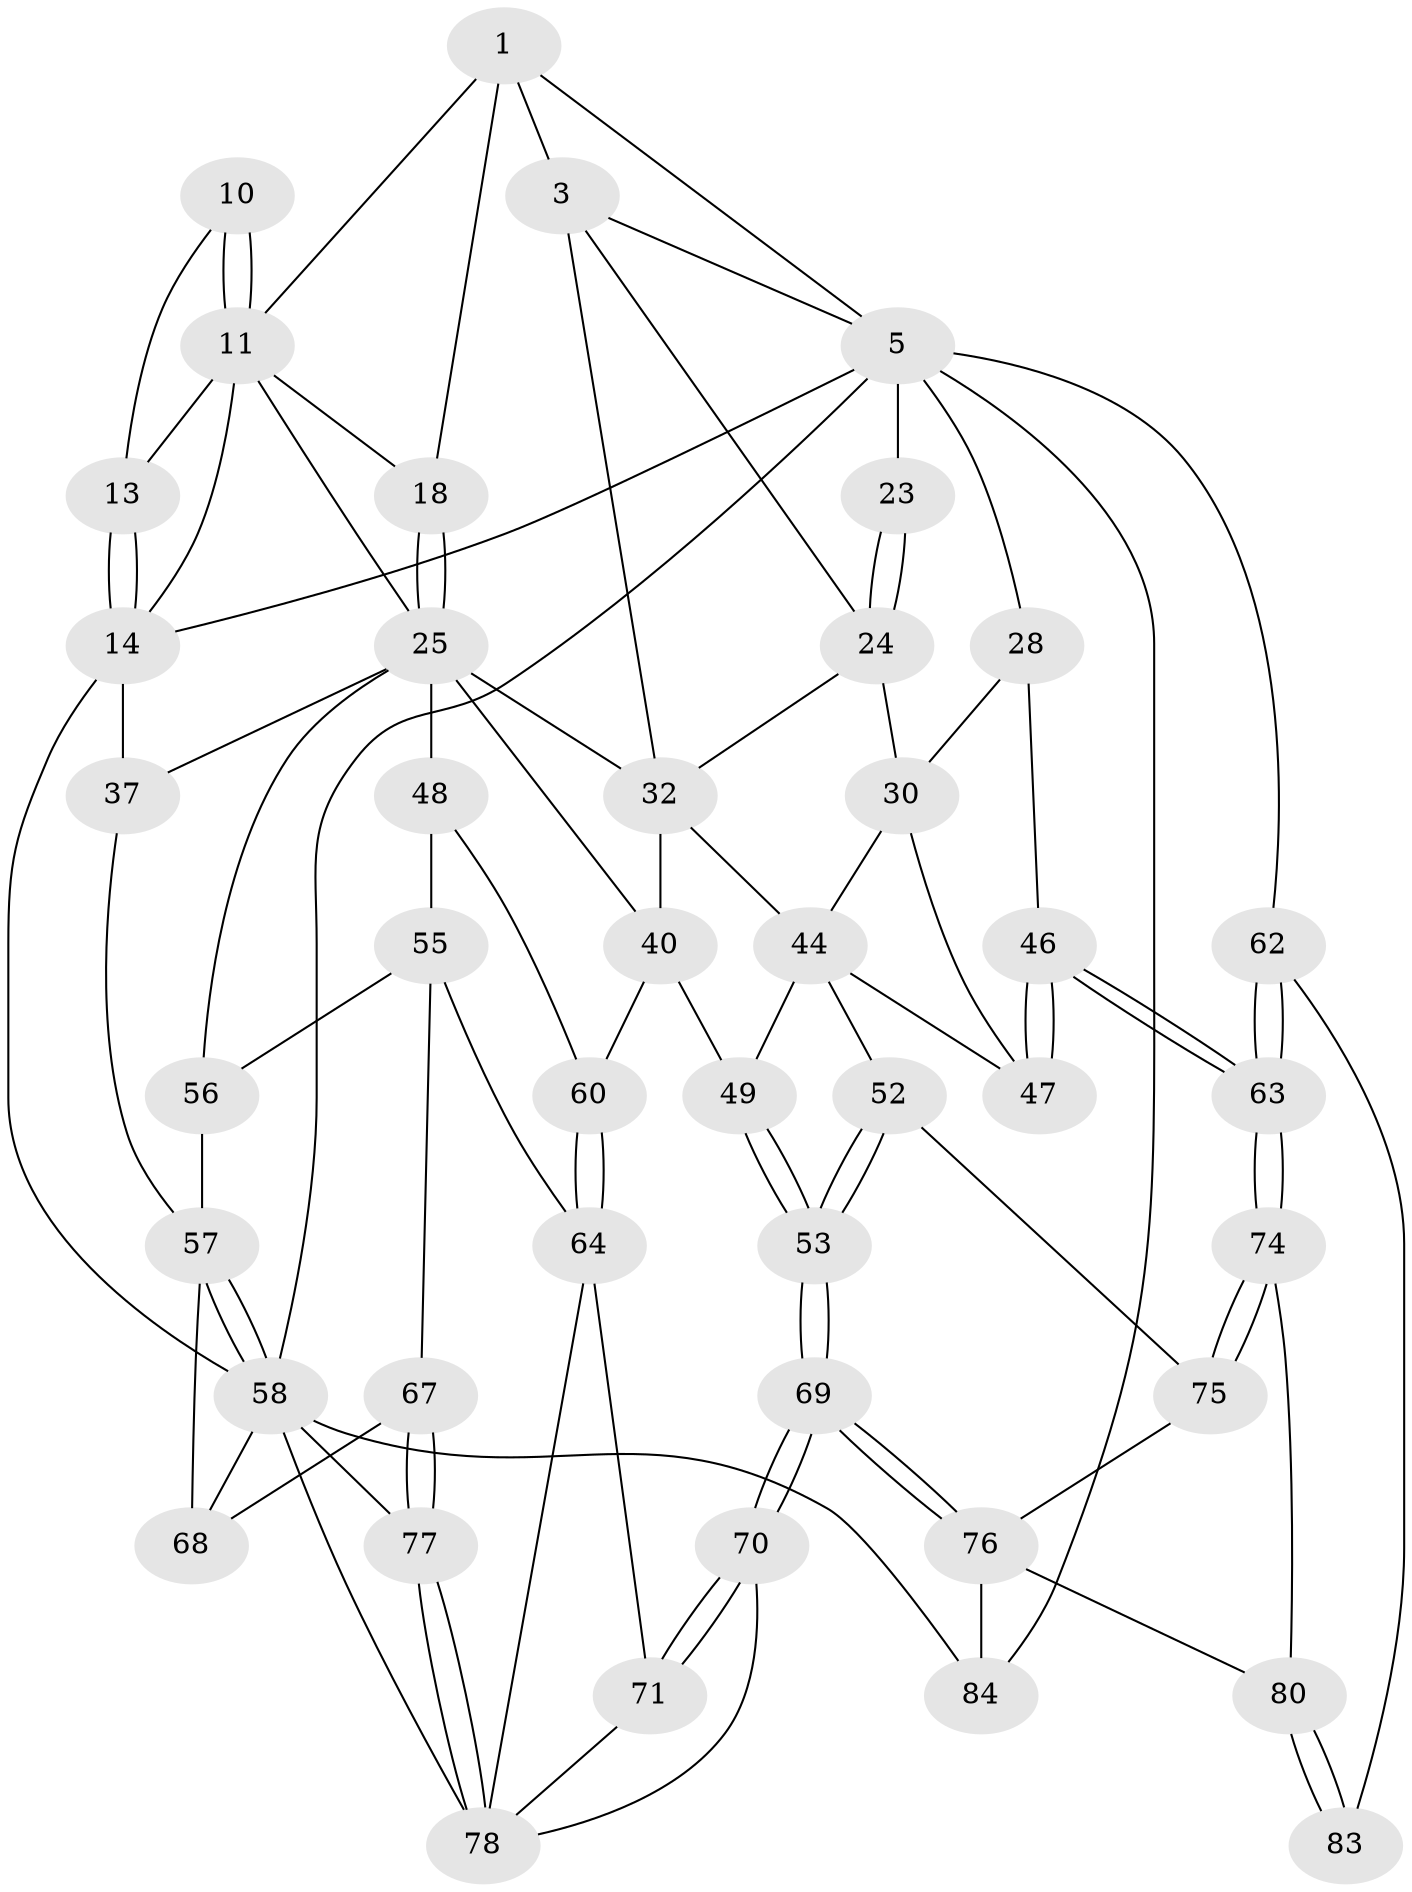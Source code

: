 // original degree distribution, {3: 0.045454545454545456, 5: 0.45454545454545453, 4: 0.23863636363636365, 6: 0.26136363636363635}
// Generated by graph-tools (version 1.1) at 2025/16/03/09/25 04:16:50]
// undirected, 44 vertices, 101 edges
graph export_dot {
graph [start="1"]
  node [color=gray90,style=filled];
  1 [pos="+0.5577187816111563+0.07249032930795042",super="+7+2"];
  3 [pos="+0.6625294545101119+0.21246442424260317",super="+4"];
  5 [pos="+1+0",super="+6+17"];
  10 [pos="+0.18560581365841147+0.12292539849004785"];
  11 [pos="+0.31211044426825685+0.2695674806710779",super="+12+19"];
  13 [pos="+0.1979571345327737+0.24900048623369656"];
  14 [pos="+0.06613168725330379+0.32137199941637606",super="+15+21"];
  18 [pos="+0.3853308984418728+0.30970157776430707"];
  23 [pos="+0.9458063378673208+0.2714800569395976"];
  24 [pos="+0.8573846202146452+0.2706158940333462",super="+31"];
  25 [pos="+0.3845128932696075+0.35403152257148574",super="+36+26"];
  28 [pos="+0.9570982046840307+0.31396578548502524",super="+29"];
  30 [pos="+0.8826640691541755+0.407013954523367",super="+43"];
  32 [pos="+0.7020914111218902+0.413209446678223",super="+33"];
  37 [pos="+0.09063475263132242+0.5586389869299251",super="+38"];
  40 [pos="+0.5413426952230834+0.5040645937630155",super="+41"];
  44 [pos="+0.7914255794426971+0.5061178779725652",super="+51+45"];
  46 [pos="+1+0.6421505452852623"];
  47 [pos="+1+0.608355736773231"];
  48 [pos="+0.3532033936238971+0.5271242157458954",super="+54"];
  49 [pos="+0.610836901091088+0.625390729346409"];
  52 [pos="+0.6911754760818108+0.6623725923593311"];
  53 [pos="+0.6420488547827079+0.6542063790194044"];
  55 [pos="+0.31377226944378867+0.6206790186789948",super="+65"];
  56 [pos="+0.22546499986404459+0.6406911305497153"];
  57 [pos="+0+0.8806883453259513",super="+66"];
  58 [pos="+0+1",super="+73+59"];
  60 [pos="+0.5049234396690295+0.6482779575904469"];
  62 [pos="+1+0.7471590383062361",super="+82"];
  63 [pos="+1+0.6452373415335114"];
  64 [pos="+0.4335684138914261+0.7467159112439266",super="+72"];
  67 [pos="+0.2880490974752101+0.7632597740291069"];
  68 [pos="+0.2232998930351962+0.723820610712811"];
  69 [pos="+0.6047524212885905+0.8577256433915813"];
  70 [pos="+0.5915164904876112+0.8785734379254728"];
  71 [pos="+0.5319288666909667+0.8443165097687807"];
  74 [pos="+0.8590104137910131+0.8120442936277636"];
  75 [pos="+0.7139700599309944+0.6961721418430183"];
  76 [pos="+0.7393835892003285+0.8330829321009472",super="+79"];
  77 [pos="+0.2817847693435144+0.9044219286891539"];
  78 [pos="+0.36604734751608353+0.8937527073046414",super="+81"];
  80 [pos="+0.8446689997942609+0.8302874884756801"];
  83 [pos="+0.8858254272425362+0.932494966803263"];
  84 [pos="+0.6800348331295021+1"];
  1 -- 18;
  1 -- 3;
  1 -- 5;
  1 -- 11;
  3 -- 24;
  3 -- 5;
  3 -- 32;
  5 -- 14 [weight=2];
  5 -- 84;
  5 -- 23;
  5 -- 62 [weight=2];
  5 -- 28;
  5 -- 58;
  10 -- 11;
  10 -- 11;
  10 -- 13;
  11 -- 18;
  11 -- 13;
  11 -- 14;
  11 -- 25;
  13 -- 14;
  13 -- 14;
  14 -- 37 [weight=2];
  14 -- 58;
  18 -- 25;
  18 -- 25;
  23 -- 24;
  23 -- 24;
  24 -- 32;
  24 -- 30;
  25 -- 32;
  25 -- 48 [weight=2];
  25 -- 40;
  25 -- 37;
  25 -- 56;
  28 -- 30;
  28 -- 46;
  30 -- 44;
  30 -- 47;
  32 -- 40 [weight=2];
  32 -- 44;
  37 -- 57;
  40 -- 49;
  40 -- 60;
  44 -- 52;
  44 -- 47;
  44 -- 49;
  46 -- 47;
  46 -- 47;
  46 -- 63;
  46 -- 63;
  48 -- 60;
  48 -- 55;
  49 -- 53;
  49 -- 53;
  52 -- 53;
  52 -- 53;
  52 -- 75;
  53 -- 69;
  53 -- 69;
  55 -- 56;
  55 -- 64;
  55 -- 67;
  56 -- 57;
  57 -- 58;
  57 -- 58;
  57 -- 68;
  58 -- 68;
  58 -- 77;
  58 -- 84;
  58 -- 78;
  60 -- 64;
  60 -- 64;
  62 -- 63;
  62 -- 63;
  62 -- 83 [weight=2];
  63 -- 74;
  63 -- 74;
  64 -- 78;
  64 -- 71;
  67 -- 68;
  67 -- 77;
  67 -- 77;
  69 -- 70;
  69 -- 70;
  69 -- 76;
  69 -- 76;
  70 -- 71;
  70 -- 71;
  70 -- 78;
  71 -- 78;
  74 -- 75;
  74 -- 75;
  74 -- 80;
  75 -- 76;
  76 -- 80;
  76 -- 84;
  77 -- 78;
  77 -- 78;
  80 -- 83;
  80 -- 83;
}
